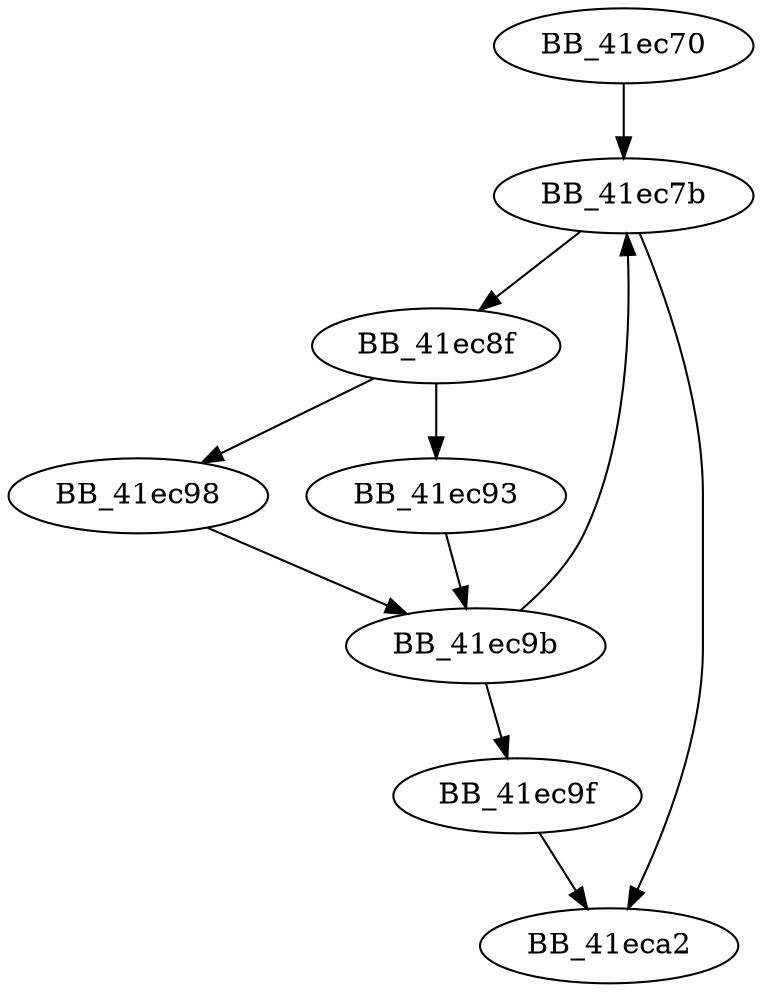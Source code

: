 DiGraph _GetTableIndexFromLcid{
BB_41ec70->BB_41ec7b
BB_41ec7b->BB_41ec8f
BB_41ec7b->BB_41eca2
BB_41ec8f->BB_41ec93
BB_41ec8f->BB_41ec98
BB_41ec93->BB_41ec9b
BB_41ec98->BB_41ec9b
BB_41ec9b->BB_41ec7b
BB_41ec9b->BB_41ec9f
BB_41ec9f->BB_41eca2
}
